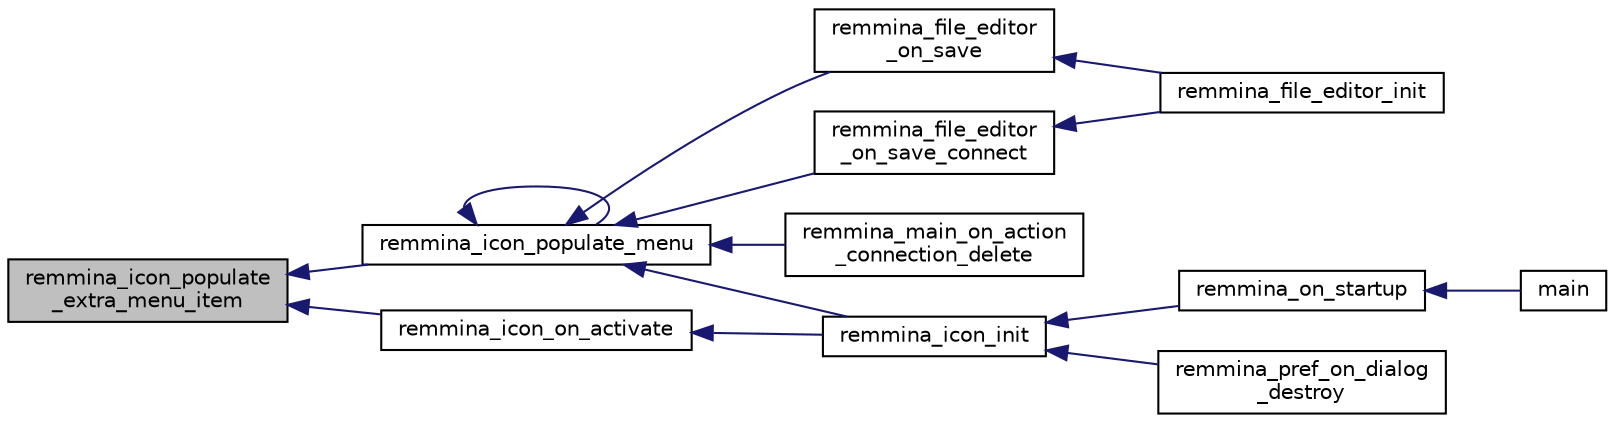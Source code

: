 digraph "remmina_icon_populate_extra_menu_item"
{
  edge [fontname="Helvetica",fontsize="10",labelfontname="Helvetica",labelfontsize="10"];
  node [fontname="Helvetica",fontsize="10",shape=record];
  rankdir="LR";
  Node3729 [label="remmina_icon_populate\l_extra_menu_item",height=0.2,width=0.4,color="black", fillcolor="grey75", style="filled", fontcolor="black"];
  Node3729 -> Node3730 [dir="back",color="midnightblue",fontsize="10",style="solid",fontname="Helvetica"];
  Node3730 [label="remmina_icon_populate_menu",height=0.2,width=0.4,color="black", fillcolor="white", style="filled",URL="$remmina__icon_8h.html#af80ed314f91d653237249d839c7fc3b2"];
  Node3730 -> Node3731 [dir="back",color="midnightblue",fontsize="10",style="solid",fontname="Helvetica"];
  Node3731 [label="remmina_file_editor\l_on_save",height=0.2,width=0.4,color="black", fillcolor="white", style="filled",URL="$remmina__file__editor_8c.html#ac2a5cf9cdcf640986e245eb04be9c4ad"];
  Node3731 -> Node3732 [dir="back",color="midnightblue",fontsize="10",style="solid",fontname="Helvetica"];
  Node3732 [label="remmina_file_editor_init",height=0.2,width=0.4,color="black", fillcolor="white", style="filled",URL="$remmina__file__editor_8c.html#a9afd8d41c66f547320930eb331f3124d"];
  Node3730 -> Node3733 [dir="back",color="midnightblue",fontsize="10",style="solid",fontname="Helvetica"];
  Node3733 [label="remmina_file_editor\l_on_save_connect",height=0.2,width=0.4,color="black", fillcolor="white", style="filled",URL="$remmina__file__editor_8c.html#a57224f3f69f04f398de563b71be6b18e"];
  Node3733 -> Node3732 [dir="back",color="midnightblue",fontsize="10",style="solid",fontname="Helvetica"];
  Node3730 -> Node3730 [dir="back",color="midnightblue",fontsize="10",style="solid",fontname="Helvetica"];
  Node3730 -> Node3734 [dir="back",color="midnightblue",fontsize="10",style="solid",fontname="Helvetica"];
  Node3734 [label="remmina_icon_init",height=0.2,width=0.4,color="black", fillcolor="white", style="filled",URL="$remmina__icon_8h.html#a741c81815e562f40672c4485172306d6"];
  Node3734 -> Node3735 [dir="back",color="midnightblue",fontsize="10",style="solid",fontname="Helvetica"];
  Node3735 [label="remmina_on_startup",height=0.2,width=0.4,color="black", fillcolor="white", style="filled",URL="$remmina_8c.html#a26d2c20be18ff44f239b756f1d5be01a"];
  Node3735 -> Node3736 [dir="back",color="midnightblue",fontsize="10",style="solid",fontname="Helvetica"];
  Node3736 [label="main",height=0.2,width=0.4,color="black", fillcolor="white", style="filled",URL="$remmina_8c.html#a0ddf1224851353fc92bfbff6f499fa97"];
  Node3734 -> Node3737 [dir="back",color="midnightblue",fontsize="10",style="solid",fontname="Helvetica"];
  Node3737 [label="remmina_pref_on_dialog\l_destroy",height=0.2,width=0.4,color="black", fillcolor="white", style="filled",URL="$remmina__pref__dialog_8c.html#ab9776574663e2c3fcb793ec70887336d"];
  Node3730 -> Node3738 [dir="back",color="midnightblue",fontsize="10",style="solid",fontname="Helvetica"];
  Node3738 [label="remmina_main_on_action\l_connection_delete",height=0.2,width=0.4,color="black", fillcolor="white", style="filled",URL="$remmina__main_8c.html#aa0cd57e00874ae6ca8b0ee83213267da"];
  Node3729 -> Node3739 [dir="back",color="midnightblue",fontsize="10",style="solid",fontname="Helvetica"];
  Node3739 [label="remmina_icon_on_activate",height=0.2,width=0.4,color="black", fillcolor="white", style="filled",URL="$remmina__icon_8c.html#af175fef31eb95974094088235b3a2b1d"];
  Node3739 -> Node3734 [dir="back",color="midnightblue",fontsize="10",style="solid",fontname="Helvetica"];
}
